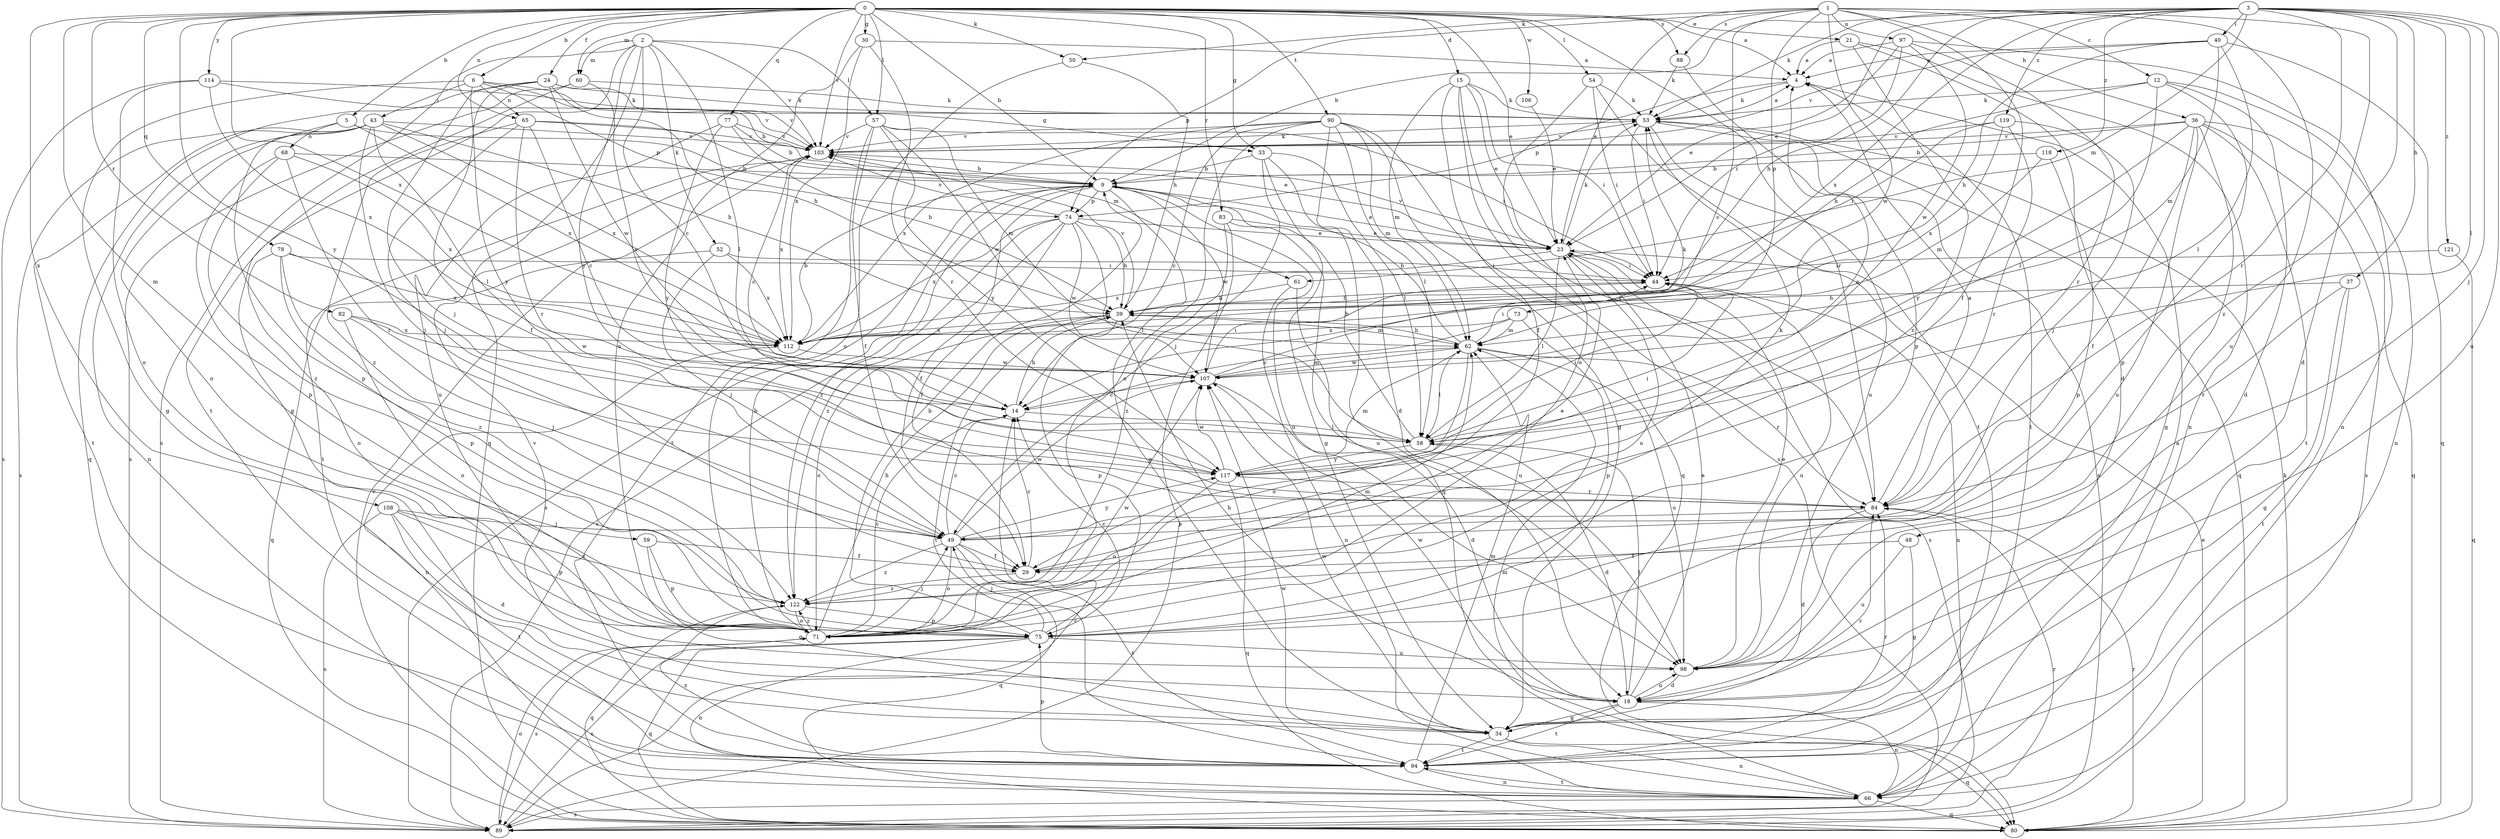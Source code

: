 strict digraph  {
0;
1;
2;
3;
4;
5;
6;
9;
12;
14;
15;
18;
21;
23;
24;
29;
30;
33;
34;
36;
37;
39;
40;
43;
44;
48;
49;
50;
52;
53;
54;
57;
58;
59;
60;
61;
62;
65;
66;
68;
71;
73;
74;
75;
77;
78;
80;
82;
83;
84;
88;
89;
90;
94;
97;
98;
103;
106;
107;
108;
112;
114;
117;
118;
119;
121;
122;
0 -> 4  [label=a];
0 -> 5  [label=b];
0 -> 6  [label=b];
0 -> 9  [label=b];
0 -> 15  [label=d];
0 -> 21  [label=e];
0 -> 23  [label=e];
0 -> 24  [label=f];
0 -> 30  [label=g];
0 -> 33  [label=g];
0 -> 50  [label=k];
0 -> 54  [label=l];
0 -> 57  [label=l];
0 -> 59  [label=m];
0 -> 60  [label=m];
0 -> 65  [label=n];
0 -> 77  [label=q];
0 -> 78  [label=q];
0 -> 82  [label=r];
0 -> 83  [label=r];
0 -> 84  [label=r];
0 -> 88  [label=s];
0 -> 90  [label=t];
0 -> 103  [label=v];
0 -> 106  [label=w];
0 -> 108  [label=x];
0 -> 112  [label=x];
0 -> 114  [label=y];
0 -> 117  [label=y];
1 -> 12  [label=c];
1 -> 14  [label=c];
1 -> 18  [label=d];
1 -> 23  [label=e];
1 -> 29  [label=f];
1 -> 36  [label=h];
1 -> 50  [label=k];
1 -> 73  [label=p];
1 -> 74  [label=p];
1 -> 88  [label=s];
1 -> 97  [label=u];
1 -> 98  [label=u];
1 -> 107  [label=w];
2 -> 14  [label=c];
2 -> 52  [label=k];
2 -> 57  [label=l];
2 -> 58  [label=l];
2 -> 60  [label=m];
2 -> 80  [label=q];
2 -> 89  [label=s];
2 -> 94  [label=t];
2 -> 103  [label=v];
2 -> 117  [label=y];
3 -> 9  [label=b];
3 -> 23  [label=e];
3 -> 37  [label=h];
3 -> 39  [label=h];
3 -> 40  [label=i];
3 -> 48  [label=j];
3 -> 53  [label=k];
3 -> 58  [label=l];
3 -> 61  [label=m];
3 -> 84  [label=r];
3 -> 98  [label=u];
3 -> 112  [label=x];
3 -> 118  [label=z];
3 -> 119  [label=z];
3 -> 121  [label=z];
3 -> 122  [label=z];
4 -> 53  [label=k];
4 -> 74  [label=p];
4 -> 94  [label=t];
5 -> 61  [label=m];
5 -> 68  [label=o];
5 -> 71  [label=o];
5 -> 112  [label=x];
6 -> 33  [label=g];
6 -> 34  [label=g];
6 -> 43  [label=i];
6 -> 65  [label=n];
6 -> 74  [label=p];
6 -> 103  [label=v];
6 -> 117  [label=y];
9 -> 23  [label=e];
9 -> 29  [label=f];
9 -> 34  [label=g];
9 -> 74  [label=p];
9 -> 89  [label=s];
9 -> 98  [label=u];
9 -> 107  [label=w];
9 -> 122  [label=z];
12 -> 18  [label=d];
12 -> 39  [label=h];
12 -> 53  [label=k];
12 -> 58  [label=l];
12 -> 66  [label=n];
12 -> 75  [label=p];
14 -> 39  [label=h];
14 -> 58  [label=l];
15 -> 23  [label=e];
15 -> 29  [label=f];
15 -> 44  [label=i];
15 -> 53  [label=k];
15 -> 62  [label=m];
15 -> 84  [label=r];
15 -> 89  [label=s];
18 -> 23  [label=e];
18 -> 34  [label=g];
18 -> 39  [label=h];
18 -> 58  [label=l];
18 -> 66  [label=n];
18 -> 94  [label=t];
18 -> 98  [label=u];
18 -> 107  [label=w];
21 -> 4  [label=a];
21 -> 18  [label=d];
21 -> 66  [label=n];
21 -> 122  [label=z];
23 -> 44  [label=i];
23 -> 53  [label=k];
23 -> 58  [label=l];
23 -> 71  [label=o];
23 -> 89  [label=s];
23 -> 103  [label=v];
23 -> 112  [label=x];
24 -> 29  [label=f];
24 -> 39  [label=h];
24 -> 49  [label=j];
24 -> 53  [label=k];
24 -> 80  [label=q];
24 -> 103  [label=v];
24 -> 107  [label=w];
29 -> 14  [label=c];
29 -> 23  [label=e];
29 -> 122  [label=z];
30 -> 4  [label=a];
30 -> 71  [label=o];
30 -> 84  [label=r];
30 -> 112  [label=x];
33 -> 9  [label=b];
33 -> 34  [label=g];
33 -> 49  [label=j];
33 -> 58  [label=l];
33 -> 80  [label=q];
34 -> 66  [label=n];
34 -> 80  [label=q];
34 -> 84  [label=r];
34 -> 94  [label=t];
34 -> 103  [label=v];
34 -> 107  [label=w];
36 -> 9  [label=b];
36 -> 29  [label=f];
36 -> 34  [label=g];
36 -> 80  [label=q];
36 -> 89  [label=s];
36 -> 94  [label=t];
36 -> 98  [label=u];
36 -> 103  [label=v];
36 -> 117  [label=y];
37 -> 34  [label=g];
37 -> 39  [label=h];
37 -> 84  [label=r];
37 -> 94  [label=t];
39 -> 62  [label=m];
39 -> 71  [label=o];
39 -> 75  [label=p];
39 -> 94  [label=t];
39 -> 103  [label=v];
39 -> 112  [label=x];
40 -> 4  [label=a];
40 -> 39  [label=h];
40 -> 58  [label=l];
40 -> 62  [label=m];
40 -> 80  [label=q];
40 -> 103  [label=v];
43 -> 39  [label=h];
43 -> 49  [label=j];
43 -> 58  [label=l];
43 -> 66  [label=n];
43 -> 75  [label=p];
43 -> 89  [label=s];
43 -> 94  [label=t];
43 -> 103  [label=v];
43 -> 112  [label=x];
44 -> 39  [label=h];
44 -> 66  [label=n];
44 -> 98  [label=u];
48 -> 29  [label=f];
48 -> 34  [label=g];
48 -> 98  [label=u];
49 -> 14  [label=c];
49 -> 29  [label=f];
49 -> 53  [label=k];
49 -> 71  [label=o];
49 -> 80  [label=q];
49 -> 94  [label=t];
49 -> 107  [label=w];
49 -> 117  [label=y];
49 -> 122  [label=z];
50 -> 39  [label=h];
50 -> 71  [label=o];
52 -> 44  [label=i];
52 -> 49  [label=j];
52 -> 80  [label=q];
52 -> 112  [label=x];
53 -> 4  [label=a];
53 -> 44  [label=i];
53 -> 80  [label=q];
53 -> 89  [label=s];
53 -> 98  [label=u];
53 -> 103  [label=v];
54 -> 44  [label=i];
54 -> 53  [label=k];
54 -> 71  [label=o];
54 -> 94  [label=t];
57 -> 29  [label=f];
57 -> 44  [label=i];
57 -> 62  [label=m];
57 -> 94  [label=t];
57 -> 103  [label=v];
57 -> 107  [label=w];
57 -> 117  [label=y];
58 -> 9  [label=b];
58 -> 18  [label=d];
58 -> 44  [label=i];
58 -> 117  [label=y];
59 -> 29  [label=f];
59 -> 34  [label=g];
59 -> 75  [label=p];
60 -> 14  [label=c];
60 -> 34  [label=g];
60 -> 53  [label=k];
60 -> 89  [label=s];
61 -> 39  [label=h];
61 -> 66  [label=n];
61 -> 98  [label=u];
62 -> 9  [label=b];
62 -> 39  [label=h];
62 -> 44  [label=i];
62 -> 58  [label=l];
62 -> 71  [label=o];
62 -> 84  [label=r];
62 -> 98  [label=u];
62 -> 107  [label=w];
65 -> 14  [label=c];
65 -> 23  [label=e];
65 -> 49  [label=j];
65 -> 84  [label=r];
65 -> 103  [label=v];
65 -> 122  [label=z];
66 -> 4  [label=a];
66 -> 62  [label=m];
66 -> 80  [label=q];
66 -> 89  [label=s];
66 -> 94  [label=t];
66 -> 107  [label=w];
68 -> 9  [label=b];
68 -> 75  [label=p];
68 -> 84  [label=r];
68 -> 112  [label=x];
68 -> 122  [label=z];
71 -> 9  [label=b];
71 -> 14  [label=c];
71 -> 39  [label=h];
71 -> 49  [label=j];
71 -> 62  [label=m];
71 -> 89  [label=s];
71 -> 107  [label=w];
71 -> 122  [label=z];
73 -> 14  [label=c];
73 -> 62  [label=m];
73 -> 75  [label=p];
73 -> 112  [label=x];
74 -> 23  [label=e];
74 -> 29  [label=f];
74 -> 39  [label=h];
74 -> 58  [label=l];
74 -> 89  [label=s];
74 -> 103  [label=v];
74 -> 107  [label=w];
74 -> 112  [label=x];
74 -> 122  [label=z];
75 -> 9  [label=b];
75 -> 14  [label=c];
75 -> 49  [label=j];
75 -> 66  [label=n];
75 -> 80  [label=q];
75 -> 89  [label=s];
75 -> 98  [label=u];
77 -> 9  [label=b];
77 -> 39  [label=h];
77 -> 98  [label=u];
77 -> 103  [label=v];
77 -> 117  [label=y];
78 -> 44  [label=i];
78 -> 71  [label=o];
78 -> 75  [label=p];
78 -> 112  [label=x];
78 -> 122  [label=z];
80 -> 23  [label=e];
80 -> 53  [label=k];
80 -> 84  [label=r];
80 -> 103  [label=v];
82 -> 49  [label=j];
82 -> 71  [label=o];
82 -> 107  [label=w];
82 -> 112  [label=x];
83 -> 23  [label=e];
83 -> 89  [label=s];
83 -> 98  [label=u];
83 -> 122  [label=z];
84 -> 4  [label=a];
84 -> 18  [label=d];
84 -> 49  [label=j];
88 -> 53  [label=k];
88 -> 75  [label=p];
89 -> 14  [label=c];
89 -> 71  [label=o];
89 -> 84  [label=r];
90 -> 14  [label=c];
90 -> 18  [label=d];
90 -> 34  [label=g];
90 -> 58  [label=l];
90 -> 62  [label=m];
90 -> 71  [label=o];
90 -> 80  [label=q];
90 -> 103  [label=v];
90 -> 112  [label=x];
94 -> 62  [label=m];
94 -> 66  [label=n];
94 -> 75  [label=p];
94 -> 84  [label=r];
94 -> 122  [label=z];
97 -> 4  [label=a];
97 -> 23  [label=e];
97 -> 44  [label=i];
97 -> 66  [label=n];
97 -> 84  [label=r];
97 -> 107  [label=w];
98 -> 18  [label=d];
98 -> 23  [label=e];
103 -> 9  [label=b];
103 -> 14  [label=c];
103 -> 53  [label=k];
103 -> 94  [label=t];
103 -> 112  [label=x];
106 -> 23  [label=e];
107 -> 14  [label=c];
107 -> 18  [label=d];
107 -> 44  [label=i];
107 -> 53  [label=k];
107 -> 62  [label=m];
108 -> 18  [label=d];
108 -> 49  [label=j];
108 -> 75  [label=p];
108 -> 89  [label=s];
108 -> 94  [label=t];
108 -> 122  [label=z];
112 -> 9  [label=b];
112 -> 66  [label=n];
112 -> 107  [label=w];
114 -> 9  [label=b];
114 -> 53  [label=k];
114 -> 71  [label=o];
114 -> 89  [label=s];
114 -> 112  [label=x];
117 -> 4  [label=a];
117 -> 44  [label=i];
117 -> 62  [label=m];
117 -> 71  [label=o];
117 -> 80  [label=q];
117 -> 84  [label=r];
117 -> 107  [label=w];
118 -> 9  [label=b];
118 -> 62  [label=m];
118 -> 75  [label=p];
119 -> 44  [label=i];
119 -> 49  [label=j];
119 -> 84  [label=r];
119 -> 103  [label=v];
119 -> 112  [label=x];
121 -> 44  [label=i];
121 -> 80  [label=q];
122 -> 71  [label=o];
122 -> 75  [label=p];
122 -> 80  [label=q];
}
